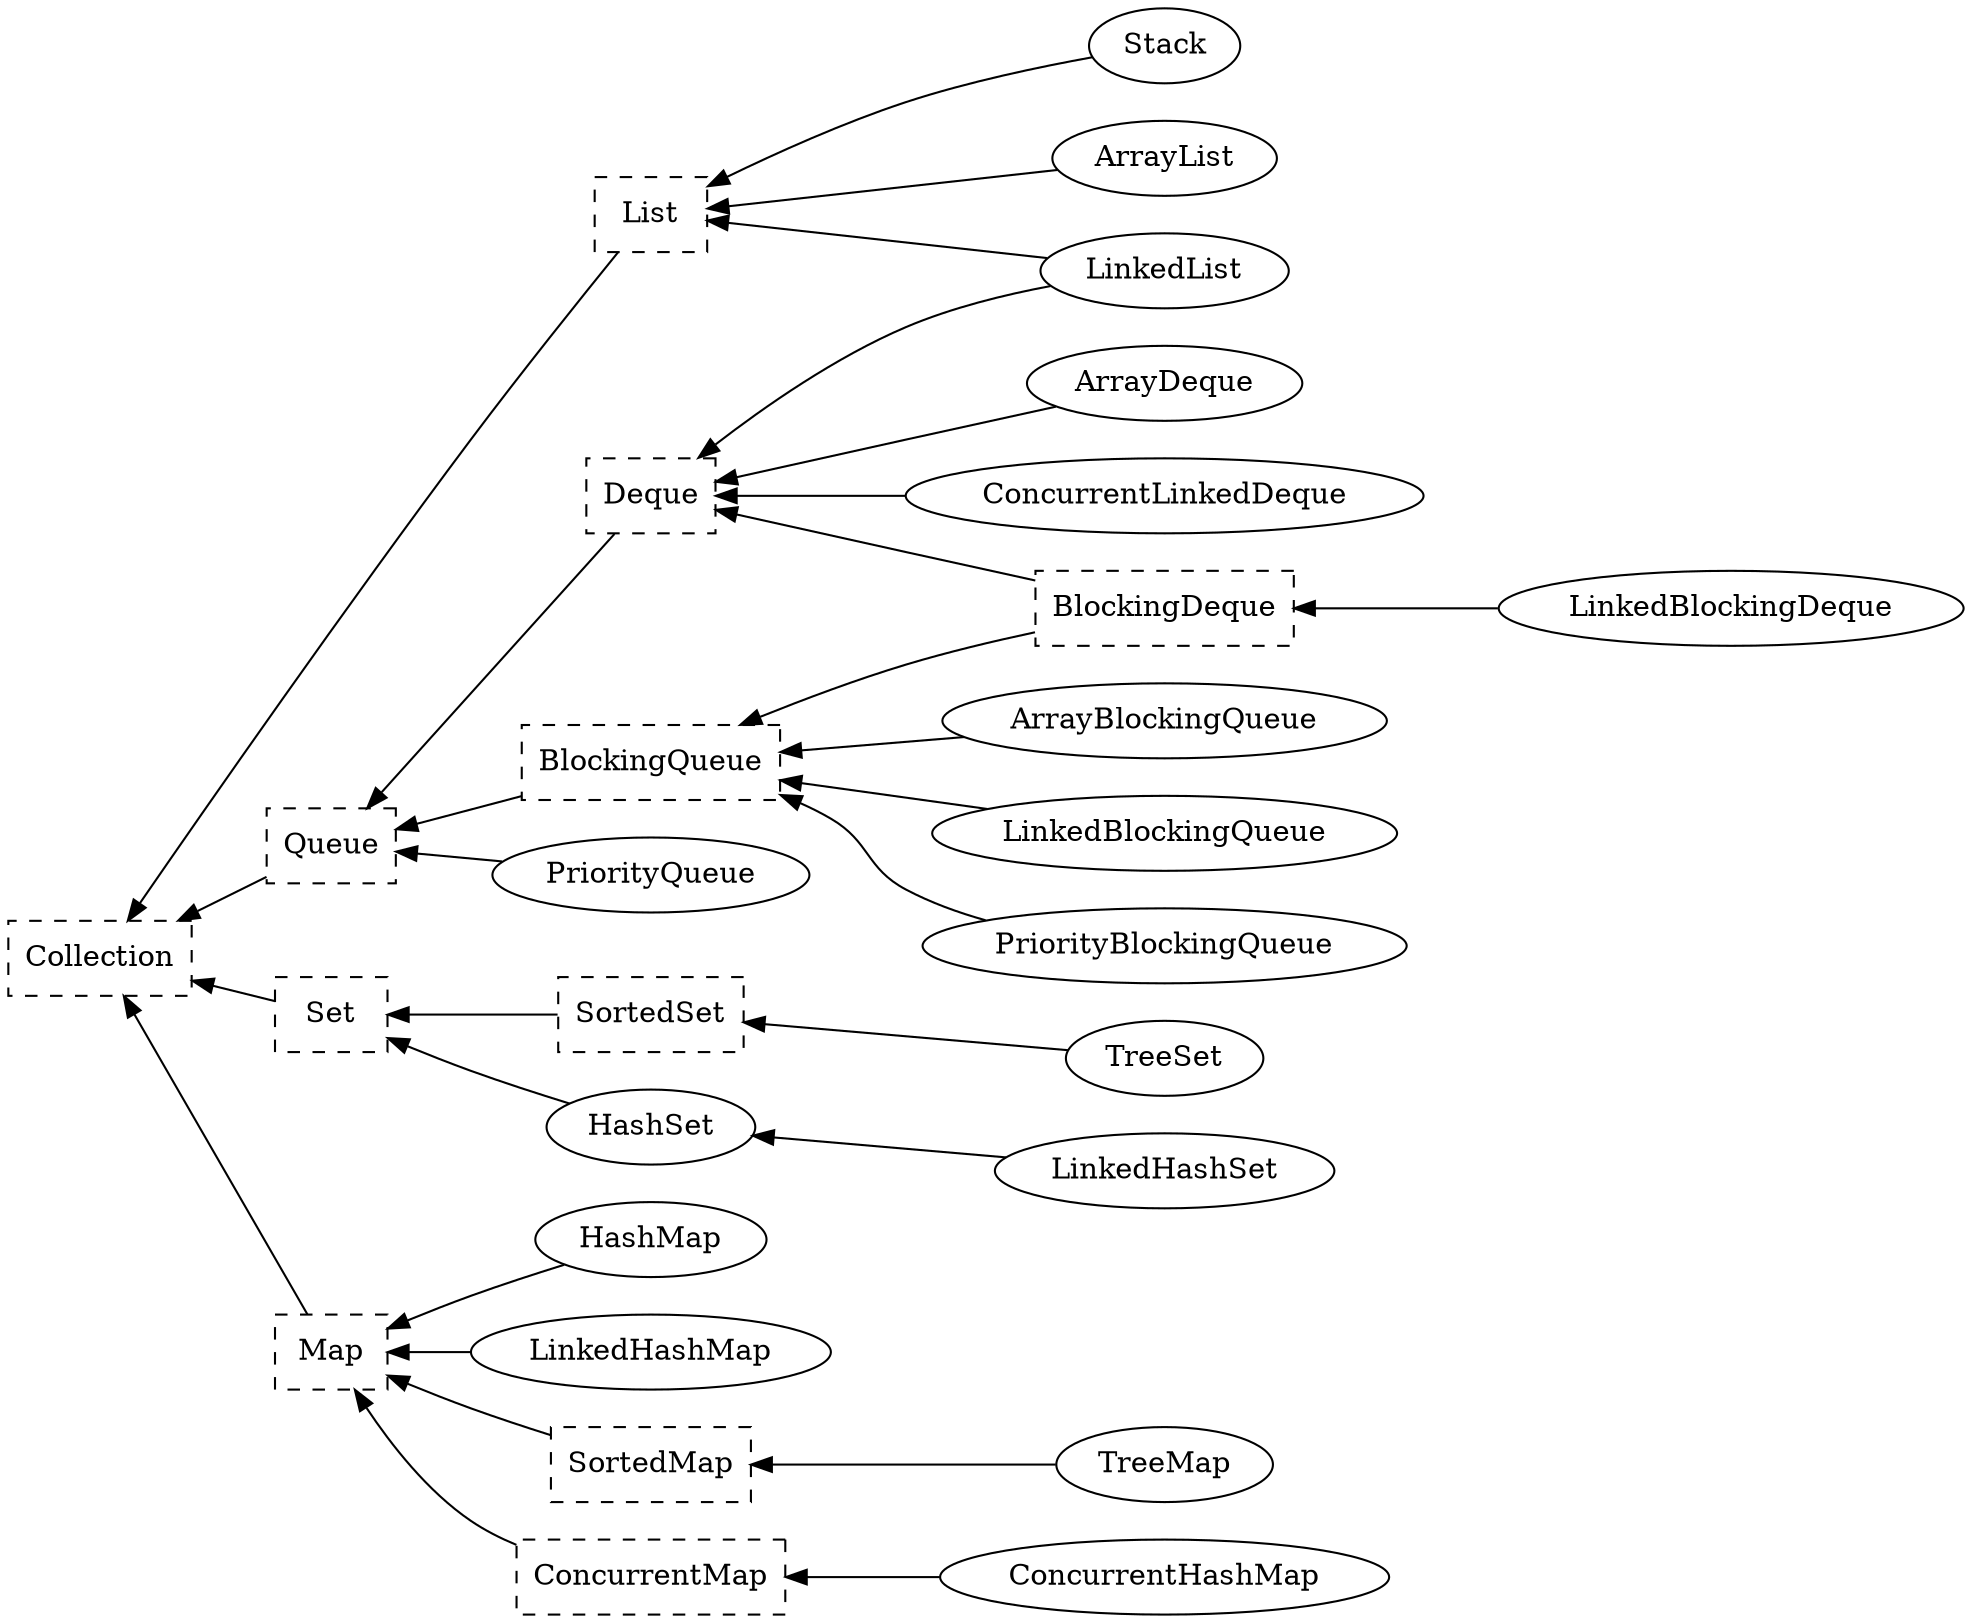 digraph java_collection_hierachy {
  rankdir=RL;

  collection [label="Collection", shape=box, style=dashed];
  list [label="List", shape=box, style=dashed];
  queue [label="Queue", shape=box, style=dashed];
  deque [label="Deque", shape=box, style=dashed];
  set [label="Set", shape=box, style=dashed];
  map [label="Map", shape=box, style=dashed];

  { list; queue; set; map; } -> collection;

  stack [label="Stack", shape=ellipse];
  array_list [label="ArrayList", shape=ellipse];
  linked_list [label="LinkedList", shape=ellipse];
  { array_list; linked_list; stack; } -> list;

  blocking_queue [label="BlockingQueue", shape=box, style=dashed];
  array_blocking_queue [label="ArrayBlockingQueue", shape=ellipse];
  linked_blocking_queue [label="LinkedBlockingQueue", shape=ellipse];
  priority_queue [label="PriorityQueue", shape=ellipse];
  priority_blocking_queue [label="PriorityBlockingQueue", shape=ellipse];
  priority_queue -> queue;
  { array_blocking_queue; linked_blocking_queue; priority_blocking_queue; } -> blocking_queue -> queue;

  blocking_deque [label="BlockingDeque", shape=box, style=dashed];
  linked_blocking_deque [label="LinkedBlockingDeque", shape=ellipse];
  array_deque [label="ArrayDeque", shape=ellipse];
  concurrent_linked_deque [label="ConcurrentLinkedDeque", shape=ellipse];
  linked_blocking_deque -> blocking_deque -> deque -> queue;
  blocking_deque -> blocking_queue;
  { linked_list; array_deque; concurrent_linked_deque; } -> deque;
  
  sorted_set [label="SortedSet", shape=box, style=dashed];
  hash_set [label="HashSet", shape=ellipse];
  linked_hash_set [label="LinkedHashSet", shape=ellipse];
  tree_set [label="TreeSet", shape=ellipse];
  linked_hash_set -> hash_set -> set;
  tree_set -> sorted_set -> set;

  hash_map [label="HashMap", shape=ellipse];
  linked_hash_map [label="LinkedHashMap", shape=ellipse];
  sorted_map [label="SortedMap", shape=box, style=dashed];
  tree_map [label="TreeMap", shape=ellipse];
  concurrent_map [label="ConcurrentMap", shape=box, style=dashed];
  concurrent_hash_map [label="ConcurrentHashMap", shape=ellipse];
  { hash_map; linked_hash_map;} -> map;
  tree_map -> sorted_map -> map;
  concurrent_hash_map -> concurrent_map -> map;
}
